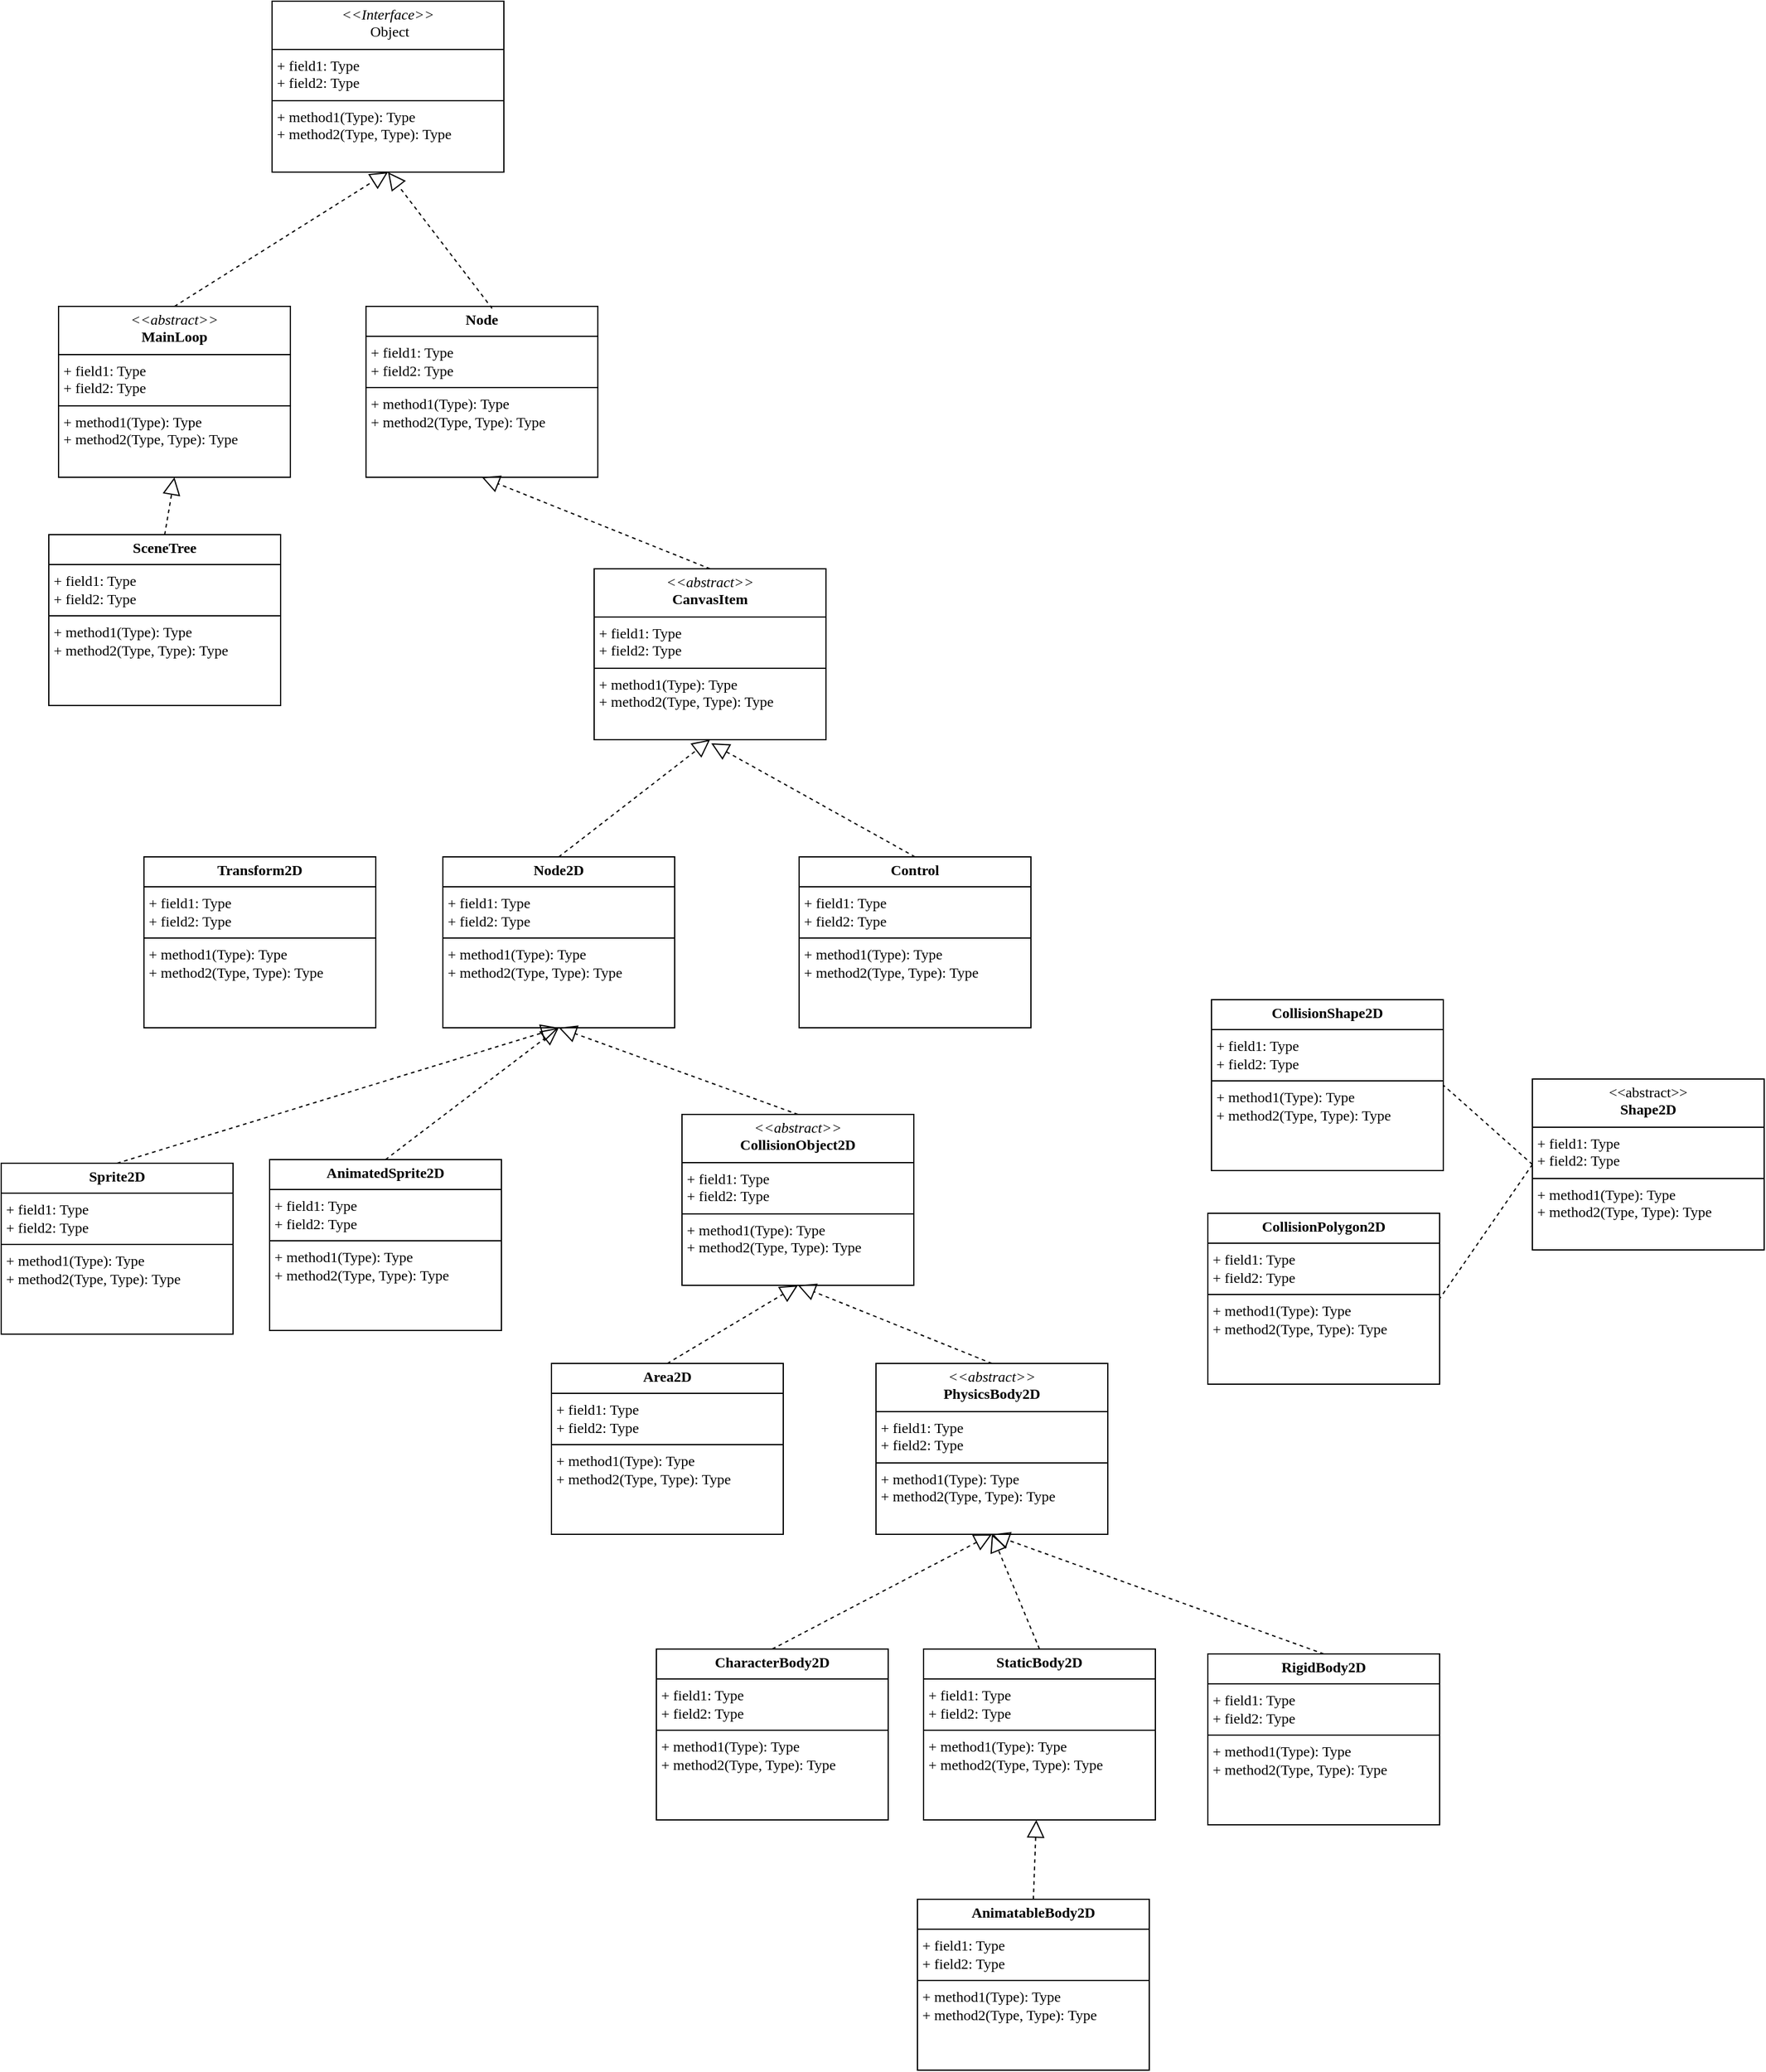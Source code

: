 <mxfile version="24.7.8">
  <diagram id="C5RBs43oDa-KdzZeNtuy" name="Page-1">
    <mxGraphModel dx="1980" dy="1486" grid="0" gridSize="10" guides="1" tooltips="1" connect="1" arrows="1" fold="1" page="0" pageScale="1" pageWidth="1169" pageHeight="827" math="0" shadow="0">
      <root>
        <mxCell id="WIyWlLk6GJQsqaUBKTNV-0" />
        <mxCell id="WIyWlLk6GJQsqaUBKTNV-1" parent="WIyWlLk6GJQsqaUBKTNV-0" />
        <mxCell id="fivdWIDp-g7g6qTDK8DP-4" value="&lt;p style=&quot;margin:0px;margin-top:4px;text-align:center;&quot;&gt;&lt;i&gt;&amp;lt;&amp;lt;abstract&amp;gt;&amp;gt;&lt;/i&gt;&lt;br&gt;&lt;b&gt;MainLoop&lt;/b&gt;&lt;br&gt;&lt;/p&gt;&lt;hr style=&quot;border-style:solid;&quot; size=&quot;1&quot;&gt;&lt;p style=&quot;margin:0px;margin-left:4px;&quot;&gt;+ field1: Type&lt;br&gt;+ field2: Type&lt;/p&gt;&lt;hr style=&quot;border-style:solid;&quot; size=&quot;1&quot;&gt;&lt;p style=&quot;margin:0px;margin-left:4px;&quot;&gt;+ method1(Type): Type&lt;br&gt;+ method2(Type, Type): Type&lt;/p&gt;" style="verticalAlign=top;align=left;overflow=fill;html=1;whiteSpace=wrap;fontFamily=Lucida Console;" parent="WIyWlLk6GJQsqaUBKTNV-1" vertex="1">
          <mxGeometry x="5" y="143" width="190" height="140" as="geometry" />
        </mxCell>
        <mxCell id="fivdWIDp-g7g6qTDK8DP-5" value="&lt;p style=&quot;margin:0px;margin-top:4px;text-align:center;&quot;&gt;&lt;i&gt;&amp;lt;&amp;lt;Interface&amp;gt;&amp;gt;&lt;/i&gt;&lt;br&gt;&lt;span style=&quot;&quot;&gt;&amp;nbsp;Object&lt;/span&gt;&lt;br&gt;&lt;/p&gt;&lt;hr style=&quot;border-style:solid;&quot; size=&quot;1&quot;&gt;&lt;p style=&quot;margin:0px;margin-left:4px;&quot;&gt;+ field1: Type&lt;br&gt;+ field2: Type&lt;/p&gt;&lt;hr style=&quot;border-style:solid;&quot; size=&quot;1&quot;&gt;&lt;p style=&quot;margin:0px;margin-left:4px;&quot;&gt;+ method1(Type): Type&lt;br&gt;+ method2(Type, Type): Type&lt;/p&gt;" style="verticalAlign=top;align=left;overflow=fill;html=1;whiteSpace=wrap;fontFamily=Lucida Console;" parent="WIyWlLk6GJQsqaUBKTNV-1" vertex="1">
          <mxGeometry x="180" y="-107" width="190" height="140" as="geometry" />
        </mxCell>
        <mxCell id="fivdWIDp-g7g6qTDK8DP-6" value="&lt;p style=&quot;margin:0px;margin-top:4px;text-align:center;&quot;&gt;&lt;b&gt;SceneTree&lt;/b&gt;&lt;br&gt;&lt;/p&gt;&lt;hr style=&quot;border-style:solid;&quot; size=&quot;1&quot;&gt;&lt;p style=&quot;margin:0px;margin-left:4px;&quot;&gt;+ field1: Type&lt;br&gt;+ field2: Type&lt;/p&gt;&lt;hr style=&quot;border-style:solid;&quot; size=&quot;1&quot;&gt;&lt;p style=&quot;margin:0px;margin-left:4px;&quot;&gt;+ method1(Type): Type&lt;br&gt;+ method2(Type, Type): Type&lt;/p&gt;" style="verticalAlign=top;align=left;overflow=fill;html=1;whiteSpace=wrap;fontFamily=Lucida Console;" parent="WIyWlLk6GJQsqaUBKTNV-1" vertex="1">
          <mxGeometry x="-3" y="330" width="190" height="140" as="geometry" />
        </mxCell>
        <mxCell id="fivdWIDp-g7g6qTDK8DP-7" value="" style="endArrow=block;dashed=1;endFill=0;endSize=12;html=1;rounded=0;fontSize=12;curved=1;exitX=0.5;exitY=0;exitDx=0;exitDy=0;entryX=0.5;entryY=1;entryDx=0;entryDy=0;fontFamily=Lucida Console;" parent="WIyWlLk6GJQsqaUBKTNV-1" source="fivdWIDp-g7g6qTDK8DP-6" target="fivdWIDp-g7g6qTDK8DP-4" edge="1">
          <mxGeometry width="160" relative="1" as="geometry">
            <mxPoint x="-30" y="526" as="sourcePoint" />
            <mxPoint x="130" y="526" as="targetPoint" />
          </mxGeometry>
        </mxCell>
        <mxCell id="fivdWIDp-g7g6qTDK8DP-9" value="&lt;p style=&quot;margin:0px;margin-top:4px;text-align:center;&quot;&gt;&lt;b&gt;Node&lt;/b&gt;&lt;br&gt;&lt;/p&gt;&lt;hr style=&quot;border-style:solid;&quot; size=&quot;1&quot;&gt;&lt;p style=&quot;margin:0px;margin-left:4px;&quot;&gt;+ field1: Type&lt;br&gt;+ field2: Type&lt;/p&gt;&lt;hr style=&quot;border-style:solid;&quot; size=&quot;1&quot;&gt;&lt;p style=&quot;margin:0px;margin-left:4px;&quot;&gt;+ method1(Type): Type&lt;br&gt;+ method2(Type, Type): Type&lt;/p&gt;" style="verticalAlign=top;align=left;overflow=fill;html=1;whiteSpace=wrap;fontFamily=Lucida Console;" parent="WIyWlLk6GJQsqaUBKTNV-1" vertex="1">
          <mxGeometry x="257" y="143" width="190" height="140" as="geometry" />
        </mxCell>
        <mxCell id="fivdWIDp-g7g6qTDK8DP-11" value="" style="endArrow=block;dashed=1;endFill=0;endSize=12;html=1;rounded=0;fontSize=12;curved=1;exitX=0.5;exitY=0;exitDx=0;exitDy=0;entryX=0.5;entryY=1;entryDx=0;entryDy=0;fontFamily=Lucida Console;" parent="WIyWlLk6GJQsqaUBKTNV-1" source="fivdWIDp-g7g6qTDK8DP-4" target="fivdWIDp-g7g6qTDK8DP-5" edge="1">
          <mxGeometry width="160" relative="1" as="geometry">
            <mxPoint x="102" y="340" as="sourcePoint" />
            <mxPoint x="110" y="293" as="targetPoint" />
          </mxGeometry>
        </mxCell>
        <mxCell id="fivdWIDp-g7g6qTDK8DP-12" value="" style="endArrow=block;dashed=1;endFill=0;endSize=12;html=1;rounded=0;fontSize=12;curved=1;exitX=0.544;exitY=0.012;exitDx=0;exitDy=0;entryX=0.5;entryY=1;entryDx=0;entryDy=0;exitPerimeter=0;fontFamily=Lucida Console;" parent="WIyWlLk6GJQsqaUBKTNV-1" source="fivdWIDp-g7g6qTDK8DP-9" target="fivdWIDp-g7g6qTDK8DP-5" edge="1">
          <mxGeometry width="160" relative="1" as="geometry">
            <mxPoint x="110" y="153" as="sourcePoint" />
            <mxPoint x="302" y="100" as="targetPoint" />
          </mxGeometry>
        </mxCell>
        <mxCell id="fivdWIDp-g7g6qTDK8DP-15" value="&lt;p style=&quot;margin:0px;margin-top:4px;text-align:center;&quot;&gt;&lt;i&gt;&amp;lt;&amp;lt;abstract&amp;gt;&amp;gt;&lt;/i&gt;&lt;br&gt;&lt;b&gt;CanvasItem&lt;/b&gt;&lt;br&gt;&lt;/p&gt;&lt;hr style=&quot;border-style:solid;&quot; size=&quot;1&quot;&gt;&lt;p style=&quot;margin:0px;margin-left:4px;&quot;&gt;+ field1: Type&lt;br&gt;+ field2: Type&lt;/p&gt;&lt;hr style=&quot;border-style:solid;&quot; size=&quot;1&quot;&gt;&lt;p style=&quot;margin:0px;margin-left:4px;&quot;&gt;+ method1(Type): Type&lt;br&gt;+ method2(Type, Type): Type&lt;/p&gt;" style="verticalAlign=top;align=left;overflow=fill;html=1;whiteSpace=wrap;fontFamily=Lucida Console;" parent="WIyWlLk6GJQsqaUBKTNV-1" vertex="1">
          <mxGeometry x="444" y="358" width="190" height="140" as="geometry" />
        </mxCell>
        <mxCell id="fivdWIDp-g7g6qTDK8DP-16" value="&lt;p style=&quot;margin:0px;margin-top:4px;text-align:center;&quot;&gt;&lt;b&gt;Node2D&lt;/b&gt;&lt;br&gt;&lt;/p&gt;&lt;hr style=&quot;border-style:solid;&quot; size=&quot;1&quot;&gt;&lt;p style=&quot;margin:0px;margin-left:4px;&quot;&gt;+ field1: Type&lt;br&gt;+ field2: Type&lt;/p&gt;&lt;hr style=&quot;border-style:solid;&quot; size=&quot;1&quot;&gt;&lt;p style=&quot;margin:0px;margin-left:4px;&quot;&gt;+ method1(Type): Type&lt;br&gt;+ method2(Type, Type): Type&lt;/p&gt;" style="verticalAlign=top;align=left;overflow=fill;html=1;whiteSpace=wrap;fontFamily=Lucida Console;" parent="WIyWlLk6GJQsqaUBKTNV-1" vertex="1">
          <mxGeometry x="320" y="594" width="190" height="140" as="geometry" />
        </mxCell>
        <mxCell id="fivdWIDp-g7g6qTDK8DP-17" value="&lt;p style=&quot;margin:0px;margin-top:4px;text-align:center;&quot;&gt;&lt;b&gt;Control&lt;/b&gt;&lt;br&gt;&lt;/p&gt;&lt;hr style=&quot;border-style:solid;&quot; size=&quot;1&quot;&gt;&lt;p style=&quot;margin:0px;margin-left:4px;&quot;&gt;+ field1: Type&lt;br&gt;+ field2: Type&lt;/p&gt;&lt;hr style=&quot;border-style:solid;&quot; size=&quot;1&quot;&gt;&lt;p style=&quot;margin:0px;margin-left:4px;&quot;&gt;+ method1(Type): Type&lt;br&gt;+ method2(Type, Type): Type&lt;/p&gt;" style="verticalAlign=top;align=left;overflow=fill;html=1;whiteSpace=wrap;fontFamily=Lucida Console;" parent="WIyWlLk6GJQsqaUBKTNV-1" vertex="1">
          <mxGeometry x="612" y="594" width="190" height="140" as="geometry" />
        </mxCell>
        <mxCell id="fivdWIDp-g7g6qTDK8DP-18" value="" style="endArrow=block;dashed=1;endFill=0;endSize=12;html=1;rounded=0;fontSize=12;curved=1;exitX=0.5;exitY=0;exitDx=0;exitDy=0;entryX=0.5;entryY=1;entryDx=0;entryDy=0;fontFamily=Lucida Console;" parent="WIyWlLk6GJQsqaUBKTNV-1" source="fivdWIDp-g7g6qTDK8DP-16" target="fivdWIDp-g7g6qTDK8DP-15" edge="1">
          <mxGeometry width="160" relative="1" as="geometry">
            <mxPoint x="111" y="468" as="sourcePoint" />
            <mxPoint x="-68" y="371" as="targetPoint" />
          </mxGeometry>
        </mxCell>
        <mxCell id="fivdWIDp-g7g6qTDK8DP-19" value="" style="endArrow=block;dashed=1;endFill=0;endSize=12;html=1;rounded=0;fontSize=12;curved=1;exitX=0.5;exitY=0;exitDx=0;exitDy=0;fontFamily=Lucida Console;" parent="WIyWlLk6GJQsqaUBKTNV-1" source="fivdWIDp-g7g6qTDK8DP-17" edge="1">
          <mxGeometry width="160" relative="1" as="geometry">
            <mxPoint x="410" y="640" as="sourcePoint" />
            <mxPoint x="540" y="501" as="targetPoint" />
          </mxGeometry>
        </mxCell>
        <mxCell id="Nj-_RlV_ZKJjNKbqSHXW-0" value="" style="endArrow=block;dashed=1;endFill=0;endSize=12;html=1;rounded=0;fontSize=12;curved=1;exitX=0.5;exitY=0;exitDx=0;exitDy=0;entryX=0.5;entryY=1;entryDx=0;entryDy=0;fontFamily=Lucida Console;" parent="WIyWlLk6GJQsqaUBKTNV-1" source="fivdWIDp-g7g6qTDK8DP-15" target="fivdWIDp-g7g6qTDK8DP-9" edge="1">
          <mxGeometry width="160" relative="1" as="geometry">
            <mxPoint x="778" y="276" as="sourcePoint" />
            <mxPoint x="902" y="180" as="targetPoint" />
          </mxGeometry>
        </mxCell>
        <mxCell id="Nj-_RlV_ZKJjNKbqSHXW-2" value="&lt;p style=&quot;margin:0px;margin-top:4px;text-align:center;&quot;&gt;&lt;b&gt;Transform2D&lt;/b&gt;&lt;br&gt;&lt;/p&gt;&lt;hr style=&quot;border-style:solid;&quot; size=&quot;1&quot;&gt;&lt;p style=&quot;margin:0px;margin-left:4px;&quot;&gt;+ field1: Type&lt;br&gt;+ field2: Type&lt;/p&gt;&lt;hr style=&quot;border-style:solid;&quot; size=&quot;1&quot;&gt;&lt;p style=&quot;margin:0px;margin-left:4px;&quot;&gt;+ method1(Type): Type&lt;br&gt;+ method2(Type, Type): Type&lt;/p&gt;" style="verticalAlign=top;align=left;overflow=fill;html=1;whiteSpace=wrap;fontFamily=Lucida Console;" parent="WIyWlLk6GJQsqaUBKTNV-1" vertex="1">
          <mxGeometry x="75" y="594" width="190" height="140" as="geometry" />
        </mxCell>
        <mxCell id="1MRtrp-bO1bOACkqCpZ_-0" value="&lt;p style=&quot;margin:0px;margin-top:4px;text-align:center;&quot;&gt;&lt;b&gt;Sprite2D&lt;/b&gt;&lt;br&gt;&lt;/p&gt;&lt;hr style=&quot;border-style:solid;&quot; size=&quot;1&quot;&gt;&lt;p style=&quot;margin:0px;margin-left:4px;&quot;&gt;+ field1: Type&lt;br&gt;+ field2: Type&lt;/p&gt;&lt;hr style=&quot;border-style:solid;&quot; size=&quot;1&quot;&gt;&lt;p style=&quot;margin:0px;margin-left:4px;&quot;&gt;+ method1(Type): Type&lt;br&gt;+ method2(Type, Type): Type&lt;/p&gt;" style="verticalAlign=top;align=left;overflow=fill;html=1;whiteSpace=wrap;fontFamily=Lucida Console;" parent="WIyWlLk6GJQsqaUBKTNV-1" vertex="1">
          <mxGeometry x="-42" y="845" width="190" height="140" as="geometry" />
        </mxCell>
        <mxCell id="1MRtrp-bO1bOACkqCpZ_-1" value="" style="endArrow=block;dashed=1;endFill=0;endSize=12;html=1;rounded=0;fontSize=12;curved=1;exitX=0.5;exitY=0;exitDx=0;exitDy=0;entryX=0.5;entryY=1;entryDx=0;entryDy=0;fontFamily=Lucida Console;" parent="WIyWlLk6GJQsqaUBKTNV-1" source="1MRtrp-bO1bOACkqCpZ_-0" target="fivdWIDp-g7g6qTDK8DP-16" edge="1">
          <mxGeometry width="160" relative="1" as="geometry">
            <mxPoint x="425" y="604" as="sourcePoint" />
            <mxPoint x="549" y="508" as="targetPoint" />
          </mxGeometry>
        </mxCell>
        <mxCell id="1MRtrp-bO1bOACkqCpZ_-2" value="&lt;p style=&quot;margin:0px;margin-top:4px;text-align:center;&quot;&gt;&lt;b&gt;AnimatedSprite2D&lt;/b&gt;&lt;br&gt;&lt;/p&gt;&lt;hr style=&quot;border-style:solid;&quot; size=&quot;1&quot;&gt;&lt;p style=&quot;margin:0px;margin-left:4px;&quot;&gt;+ field1: Type&lt;br&gt;+ field2: Type&lt;/p&gt;&lt;hr style=&quot;border-style:solid;&quot; size=&quot;1&quot;&gt;&lt;p style=&quot;margin:0px;margin-left:4px;&quot;&gt;+ method1(Type): Type&lt;br&gt;+ method2(Type, Type): Type&lt;/p&gt;" style="verticalAlign=top;align=left;overflow=fill;html=1;whiteSpace=wrap;fontFamily=Lucida Console;" parent="WIyWlLk6GJQsqaUBKTNV-1" vertex="1">
          <mxGeometry x="178" y="842" width="190" height="140" as="geometry" />
        </mxCell>
        <mxCell id="1MRtrp-bO1bOACkqCpZ_-3" value="" style="endArrow=block;dashed=1;endFill=0;endSize=12;html=1;rounded=0;fontSize=12;curved=1;exitX=0.5;exitY=0;exitDx=0;exitDy=0;fontFamily=Lucida Console;entryX=0.5;entryY=1;entryDx=0;entryDy=0;" parent="WIyWlLk6GJQsqaUBKTNV-1" source="1MRtrp-bO1bOACkqCpZ_-2" target="fivdWIDp-g7g6qTDK8DP-16" edge="1">
          <mxGeometry width="160" relative="1" as="geometry">
            <mxPoint x="319" y="802" as="sourcePoint" />
            <mxPoint x="425" y="744" as="targetPoint" />
          </mxGeometry>
        </mxCell>
        <mxCell id="7Hp1cQwjl4m8ZH4F6rve-0" value="&lt;p style=&quot;margin:0px;margin-top:4px;text-align:center;&quot;&gt;&lt;i&gt;&amp;lt;&amp;lt;abstract&amp;gt;&amp;gt;&lt;/i&gt;&lt;b&gt;&lt;br&gt;CollisionObject2D&lt;/b&gt;&lt;br&gt;&lt;/p&gt;&lt;hr style=&quot;border-style:solid;&quot; size=&quot;1&quot;&gt;&lt;p style=&quot;margin:0px;margin-left:4px;&quot;&gt;+ field1: Type&lt;br&gt;+ field2: Type&lt;/p&gt;&lt;hr style=&quot;border-style:solid;&quot; size=&quot;1&quot;&gt;&lt;p style=&quot;margin:0px;margin-left:4px;&quot;&gt;+ method1(Type): Type&lt;br&gt;+ method2(Type, Type): Type&lt;/p&gt;" style="verticalAlign=top;align=left;overflow=fill;html=1;whiteSpace=wrap;fontFamily=Lucida Console;" vertex="1" parent="WIyWlLk6GJQsqaUBKTNV-1">
          <mxGeometry x="516" y="805" width="190" height="140" as="geometry" />
        </mxCell>
        <mxCell id="7Hp1cQwjl4m8ZH4F6rve-1" value="" style="endArrow=block;dashed=1;endFill=0;endSize=12;html=1;rounded=0;fontSize=12;curved=1;exitX=0.5;exitY=0;exitDx=0;exitDy=0;fontFamily=Lucida Console;entryX=0.5;entryY=1;entryDx=0;entryDy=0;" edge="1" parent="WIyWlLk6GJQsqaUBKTNV-1" source="7Hp1cQwjl4m8ZH4F6rve-0" target="fivdWIDp-g7g6qTDK8DP-16">
          <mxGeometry width="160" relative="1" as="geometry">
            <mxPoint x="549" y="799" as="sourcePoint" />
            <mxPoint x="425" y="744" as="targetPoint" />
          </mxGeometry>
        </mxCell>
        <mxCell id="7Hp1cQwjl4m8ZH4F6rve-2" value="&lt;p style=&quot;margin:0px;margin-top:4px;text-align:center;&quot;&gt;&lt;b&gt;Area2D&lt;/b&gt;&lt;br&gt;&lt;/p&gt;&lt;hr style=&quot;border-style:solid;&quot; size=&quot;1&quot;&gt;&lt;p style=&quot;margin:0px;margin-left:4px;&quot;&gt;+ field1: Type&lt;br&gt;+ field2: Type&lt;/p&gt;&lt;hr style=&quot;border-style:solid;&quot; size=&quot;1&quot;&gt;&lt;p style=&quot;margin:0px;margin-left:4px;&quot;&gt;+ method1(Type): Type&lt;br&gt;+ method2(Type, Type): Type&lt;/p&gt;" style="verticalAlign=top;align=left;overflow=fill;html=1;whiteSpace=wrap;fontFamily=Lucida Console;" vertex="1" parent="WIyWlLk6GJQsqaUBKTNV-1">
          <mxGeometry x="409" y="1009" width="190" height="140" as="geometry" />
        </mxCell>
        <mxCell id="7Hp1cQwjl4m8ZH4F6rve-3" value="&lt;p style=&quot;margin:0px;margin-top:4px;text-align:center;&quot;&gt;&lt;i&gt;&amp;lt;&amp;lt;abstract&amp;gt;&amp;gt;&lt;/i&gt;&lt;b&gt;&lt;br&gt;PhysicsBody2D&lt;/b&gt;&lt;br&gt;&lt;/p&gt;&lt;hr style=&quot;border-style:solid;&quot; size=&quot;1&quot;&gt;&lt;p style=&quot;margin:0px;margin-left:4px;&quot;&gt;+ field1: Type&lt;br&gt;+ field2: Type&lt;/p&gt;&lt;hr style=&quot;border-style:solid;&quot; size=&quot;1&quot;&gt;&lt;p style=&quot;margin:0px;margin-left:4px;&quot;&gt;+ method1(Type): Type&lt;br&gt;+ method2(Type, Type): Type&lt;/p&gt;" style="verticalAlign=top;align=left;overflow=fill;html=1;whiteSpace=wrap;fontFamily=Lucida Console;" vertex="1" parent="WIyWlLk6GJQsqaUBKTNV-1">
          <mxGeometry x="675" y="1009" width="190" height="140" as="geometry" />
        </mxCell>
        <mxCell id="7Hp1cQwjl4m8ZH4F6rve-4" value="" style="endArrow=block;dashed=1;endFill=0;endSize=12;html=1;rounded=0;fontSize=12;curved=1;exitX=0.5;exitY=0;exitDx=0;exitDy=0;fontFamily=Lucida Console;entryX=0.5;entryY=1;entryDx=0;entryDy=0;" edge="1" parent="WIyWlLk6GJQsqaUBKTNV-1" source="7Hp1cQwjl4m8ZH4F6rve-2" target="7Hp1cQwjl4m8ZH4F6rve-0">
          <mxGeometry width="160" relative="1" as="geometry">
            <mxPoint x="621" y="815" as="sourcePoint" />
            <mxPoint x="425" y="744" as="targetPoint" />
          </mxGeometry>
        </mxCell>
        <mxCell id="7Hp1cQwjl4m8ZH4F6rve-5" value="" style="endArrow=block;dashed=1;endFill=0;endSize=12;html=1;rounded=0;fontSize=12;curved=1;exitX=0.5;exitY=0;exitDx=0;exitDy=0;fontFamily=Lucida Console;entryX=0.5;entryY=1;entryDx=0;entryDy=0;" edge="1" parent="WIyWlLk6GJQsqaUBKTNV-1" source="7Hp1cQwjl4m8ZH4F6rve-3" target="7Hp1cQwjl4m8ZH4F6rve-0">
          <mxGeometry width="160" relative="1" as="geometry">
            <mxPoint x="527" y="974" as="sourcePoint" />
            <mxPoint x="694" y="945" as="targetPoint" />
          </mxGeometry>
        </mxCell>
        <mxCell id="7Hp1cQwjl4m8ZH4F6rve-6" value="&lt;p style=&quot;margin:0px;margin-top:4px;text-align:center;&quot;&gt;&lt;b&gt;CharacterBody2D&lt;/b&gt;&lt;br&gt;&lt;/p&gt;&lt;hr style=&quot;border-style:solid;&quot; size=&quot;1&quot;&gt;&lt;p style=&quot;margin:0px;margin-left:4px;&quot;&gt;+ field1: Type&lt;br&gt;+ field2: Type&lt;/p&gt;&lt;hr style=&quot;border-style:solid;&quot; size=&quot;1&quot;&gt;&lt;p style=&quot;margin:0px;margin-left:4px;&quot;&gt;+ method1(Type): Type&lt;br&gt;+ method2(Type, Type): Type&lt;/p&gt;" style="verticalAlign=top;align=left;overflow=fill;html=1;whiteSpace=wrap;fontFamily=Lucida Console;" vertex="1" parent="WIyWlLk6GJQsqaUBKTNV-1">
          <mxGeometry x="495" y="1243" width="190" height="140" as="geometry" />
        </mxCell>
        <mxCell id="7Hp1cQwjl4m8ZH4F6rve-7" value="&lt;p style=&quot;margin:0px;margin-top:4px;text-align:center;&quot;&gt;&lt;b&gt;StaticBody2D&lt;/b&gt;&lt;br&gt;&lt;/p&gt;&lt;hr style=&quot;border-style:solid;&quot; size=&quot;1&quot;&gt;&lt;p style=&quot;margin:0px;margin-left:4px;&quot;&gt;+ field1: Type&lt;br&gt;+ field2: Type&lt;/p&gt;&lt;hr style=&quot;border-style:solid;&quot; size=&quot;1&quot;&gt;&lt;p style=&quot;margin:0px;margin-left:4px;&quot;&gt;+ method1(Type): Type&lt;br&gt;+ method2(Type, Type): Type&lt;/p&gt;" style="verticalAlign=top;align=left;overflow=fill;html=1;whiteSpace=wrap;fontFamily=Lucida Console;" vertex="1" parent="WIyWlLk6GJQsqaUBKTNV-1">
          <mxGeometry x="714" y="1243" width="190" height="140" as="geometry" />
        </mxCell>
        <mxCell id="7Hp1cQwjl4m8ZH4F6rve-8" value="&lt;p style=&quot;margin:0px;margin-top:4px;text-align:center;&quot;&gt;&lt;b&gt;RigidBody2D&lt;/b&gt;&lt;br&gt;&lt;/p&gt;&lt;hr style=&quot;border-style:solid;&quot; size=&quot;1&quot;&gt;&lt;p style=&quot;margin:0px;margin-left:4px;&quot;&gt;+ field1: Type&lt;br&gt;+ field2: Type&lt;/p&gt;&lt;hr style=&quot;border-style:solid;&quot; size=&quot;1&quot;&gt;&lt;p style=&quot;margin:0px;margin-left:4px;&quot;&gt;+ method1(Type): Type&lt;br&gt;+ method2(Type, Type): Type&lt;/p&gt;" style="verticalAlign=top;align=left;overflow=fill;html=1;whiteSpace=wrap;fontFamily=Lucida Console;" vertex="1" parent="WIyWlLk6GJQsqaUBKTNV-1">
          <mxGeometry x="947" y="1247" width="190" height="140" as="geometry" />
        </mxCell>
        <mxCell id="7Hp1cQwjl4m8ZH4F6rve-9" value="" style="endArrow=block;dashed=1;endFill=0;endSize=12;html=1;rounded=0;fontSize=12;curved=1;exitX=0.5;exitY=0;exitDx=0;exitDy=0;fontFamily=Lucida Console;entryX=0.5;entryY=1;entryDx=0;entryDy=0;" edge="1" parent="WIyWlLk6GJQsqaUBKTNV-1" source="7Hp1cQwjl4m8ZH4F6rve-6" target="7Hp1cQwjl4m8ZH4F6rve-3">
          <mxGeometry width="160" relative="1" as="geometry">
            <mxPoint x="514" y="1019" as="sourcePoint" />
            <mxPoint x="621" y="955" as="targetPoint" />
          </mxGeometry>
        </mxCell>
        <mxCell id="7Hp1cQwjl4m8ZH4F6rve-10" value="" style="endArrow=block;dashed=1;endFill=0;endSize=12;html=1;rounded=0;fontSize=12;curved=1;exitX=0.5;exitY=0;exitDx=0;exitDy=0;fontFamily=Lucida Console;entryX=0.5;entryY=1;entryDx=0;entryDy=0;" edge="1" parent="WIyWlLk6GJQsqaUBKTNV-1" source="7Hp1cQwjl4m8ZH4F6rve-7" target="7Hp1cQwjl4m8ZH4F6rve-3">
          <mxGeometry width="160" relative="1" as="geometry">
            <mxPoint x="590" y="1220" as="sourcePoint" />
            <mxPoint x="774" y="1172" as="targetPoint" />
          </mxGeometry>
        </mxCell>
        <mxCell id="7Hp1cQwjl4m8ZH4F6rve-11" value="" style="endArrow=block;dashed=1;endFill=0;endSize=12;html=1;rounded=0;fontSize=12;curved=1;exitX=0.5;exitY=0;exitDx=0;exitDy=0;fontFamily=Lucida Console;entryX=0.5;entryY=1;entryDx=0;entryDy=0;" edge="1" parent="WIyWlLk6GJQsqaUBKTNV-1" source="7Hp1cQwjl4m8ZH4F6rve-8" target="7Hp1cQwjl4m8ZH4F6rve-3">
          <mxGeometry width="160" relative="1" as="geometry">
            <mxPoint x="819" y="1220" as="sourcePoint" />
            <mxPoint x="837" y="1176" as="targetPoint" />
          </mxGeometry>
        </mxCell>
        <mxCell id="7Hp1cQwjl4m8ZH4F6rve-12" value="&lt;p style=&quot;margin:0px;margin-top:4px;text-align:center;&quot;&gt;&amp;lt;&amp;lt;abstract&amp;gt;&amp;gt;&lt;br&gt;&lt;b&gt;Shape2D&lt;/b&gt;&lt;br&gt;&lt;/p&gt;&lt;hr style=&quot;border-style:solid;&quot; size=&quot;1&quot;&gt;&lt;p style=&quot;margin:0px;margin-left:4px;&quot;&gt;+ field1: Type&lt;br&gt;+ field2: Type&lt;/p&gt;&lt;hr style=&quot;border-style:solid;&quot; size=&quot;1&quot;&gt;&lt;p style=&quot;margin:0px;margin-left:4px;&quot;&gt;+ method1(Type): Type&lt;br&gt;+ method2(Type, Type): Type&lt;/p&gt;" style="verticalAlign=top;align=left;overflow=fill;html=1;whiteSpace=wrap;fontFamily=Lucida Console;" vertex="1" parent="WIyWlLk6GJQsqaUBKTNV-1">
          <mxGeometry x="1213" y="776" width="190" height="140" as="geometry" />
        </mxCell>
        <mxCell id="7Hp1cQwjl4m8ZH4F6rve-13" value="&lt;p style=&quot;margin:0px;margin-top:4px;text-align:center;&quot;&gt;&lt;b&gt;CollisionShape2D&lt;/b&gt;&lt;br&gt;&lt;/p&gt;&lt;hr style=&quot;border-style:solid;&quot; size=&quot;1&quot;&gt;&lt;p style=&quot;margin:0px;margin-left:4px;&quot;&gt;+ field1: Type&lt;br&gt;+ field2: Type&lt;/p&gt;&lt;hr style=&quot;border-style:solid;&quot; size=&quot;1&quot;&gt;&lt;p style=&quot;margin:0px;margin-left:4px;&quot;&gt;+ method1(Type): Type&lt;br&gt;+ method2(Type, Type): Type&lt;/p&gt;" style="verticalAlign=top;align=left;overflow=fill;html=1;whiteSpace=wrap;fontFamily=Lucida Console;" vertex="1" parent="WIyWlLk6GJQsqaUBKTNV-1">
          <mxGeometry x="950" y="711" width="190" height="140" as="geometry" />
        </mxCell>
        <mxCell id="7Hp1cQwjl4m8ZH4F6rve-14" value="&lt;p style=&quot;margin:0px;margin-top:4px;text-align:center;&quot;&gt;&lt;b&gt;CollisionPolygon2D&lt;/b&gt;&lt;br&gt;&lt;/p&gt;&lt;hr style=&quot;border-style:solid;&quot; size=&quot;1&quot;&gt;&lt;p style=&quot;margin:0px;margin-left:4px;&quot;&gt;+ field1: Type&lt;br&gt;+ field2: Type&lt;/p&gt;&lt;hr style=&quot;border-style:solid;&quot; size=&quot;1&quot;&gt;&lt;p style=&quot;margin:0px;margin-left:4px;&quot;&gt;+ method1(Type): Type&lt;br&gt;+ method2(Type, Type): Type&lt;/p&gt;" style="verticalAlign=top;align=left;overflow=fill;html=1;whiteSpace=wrap;fontFamily=Lucida Console;" vertex="1" parent="WIyWlLk6GJQsqaUBKTNV-1">
          <mxGeometry x="947" y="886" width="190" height="140" as="geometry" />
        </mxCell>
        <mxCell id="7Hp1cQwjl4m8ZH4F6rve-15" value="" style="endArrow=none;dashed=1;endFill=0;endSize=12;html=1;rounded=0;fontSize=12;curved=1;exitX=0;exitY=0.5;exitDx=0;exitDy=0;fontFamily=Lucida Console;entryX=1;entryY=0.5;entryDx=0;entryDy=0;" edge="1" parent="WIyWlLk6GJQsqaUBKTNV-1" source="7Hp1cQwjl4m8ZH4F6rve-12" target="7Hp1cQwjl4m8ZH4F6rve-13">
          <mxGeometry width="160" relative="1" as="geometry">
            <mxPoint x="970" y="1149" as="sourcePoint" />
            <mxPoint x="698" y="1051" as="targetPoint" />
          </mxGeometry>
        </mxCell>
        <mxCell id="7Hp1cQwjl4m8ZH4F6rve-17" value="" style="endArrow=none;dashed=1;endFill=0;endSize=12;html=1;rounded=0;fontSize=12;curved=1;exitX=0;exitY=0.5;exitDx=0;exitDy=0;fontFamily=Lucida Console;entryX=1;entryY=0.5;entryDx=0;entryDy=0;" edge="1" parent="WIyWlLk6GJQsqaUBKTNV-1" source="7Hp1cQwjl4m8ZH4F6rve-12" target="7Hp1cQwjl4m8ZH4F6rve-14">
          <mxGeometry width="160" relative="1" as="geometry">
            <mxPoint x="1223" y="856" as="sourcePoint" />
            <mxPoint x="1150" y="791" as="targetPoint" />
          </mxGeometry>
        </mxCell>
        <mxCell id="7Hp1cQwjl4m8ZH4F6rve-19" value="&lt;p style=&quot;margin:0px;margin-top:4px;text-align:center;&quot;&gt;&lt;b&gt;AnimatableBody2D&lt;/b&gt;&lt;br&gt;&lt;/p&gt;&lt;hr style=&quot;border-style:solid;&quot; size=&quot;1&quot;&gt;&lt;p style=&quot;margin:0px;margin-left:4px;&quot;&gt;+ field1: Type&lt;br&gt;+ field2: Type&lt;/p&gt;&lt;hr style=&quot;border-style:solid;&quot; size=&quot;1&quot;&gt;&lt;p style=&quot;margin:0px;margin-left:4px;&quot;&gt;+ method1(Type): Type&lt;br&gt;+ method2(Type, Type): Type&lt;/p&gt;" style="verticalAlign=top;align=left;overflow=fill;html=1;whiteSpace=wrap;fontFamily=Lucida Console;" vertex="1" parent="WIyWlLk6GJQsqaUBKTNV-1">
          <mxGeometry x="709" y="1448" width="190" height="140" as="geometry" />
        </mxCell>
        <mxCell id="7Hp1cQwjl4m8ZH4F6rve-20" value="" style="endArrow=block;dashed=1;endFill=0;endSize=12;html=1;rounded=0;fontSize=12;curved=1;exitX=0.5;exitY=0;exitDx=0;exitDy=0;fontFamily=Lucida Console;" edge="1" parent="WIyWlLk6GJQsqaUBKTNV-1" source="7Hp1cQwjl4m8ZH4F6rve-19" target="7Hp1cQwjl4m8ZH4F6rve-7">
          <mxGeometry width="160" relative="1" as="geometry">
            <mxPoint x="819" y="1253" as="sourcePoint" />
            <mxPoint x="827" y="1406" as="targetPoint" />
          </mxGeometry>
        </mxCell>
      </root>
    </mxGraphModel>
  </diagram>
</mxfile>
